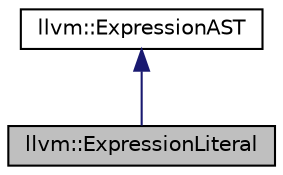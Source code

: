 digraph "llvm::ExpressionLiteral"
{
 // LATEX_PDF_SIZE
  bgcolor="transparent";
  edge [fontname="Helvetica",fontsize="10",labelfontname="Helvetica",labelfontsize="10"];
  node [fontname="Helvetica",fontsize="10",shape=record];
  Node1 [label="llvm::ExpressionLiteral",height=0.2,width=0.4,color="black", fillcolor="grey75", style="filled", fontcolor="black",tooltip="Class representing an unsigned literal in the AST of an expression."];
  Node2 -> Node1 [dir="back",color="midnightblue",fontsize="10",style="solid",fontname="Helvetica"];
  Node2 [label="llvm::ExpressionAST",height=0.2,width=0.4,color="black",URL="$classllvm_1_1ExpressionAST.html",tooltip="Base class representing the AST of a given expression."];
}
